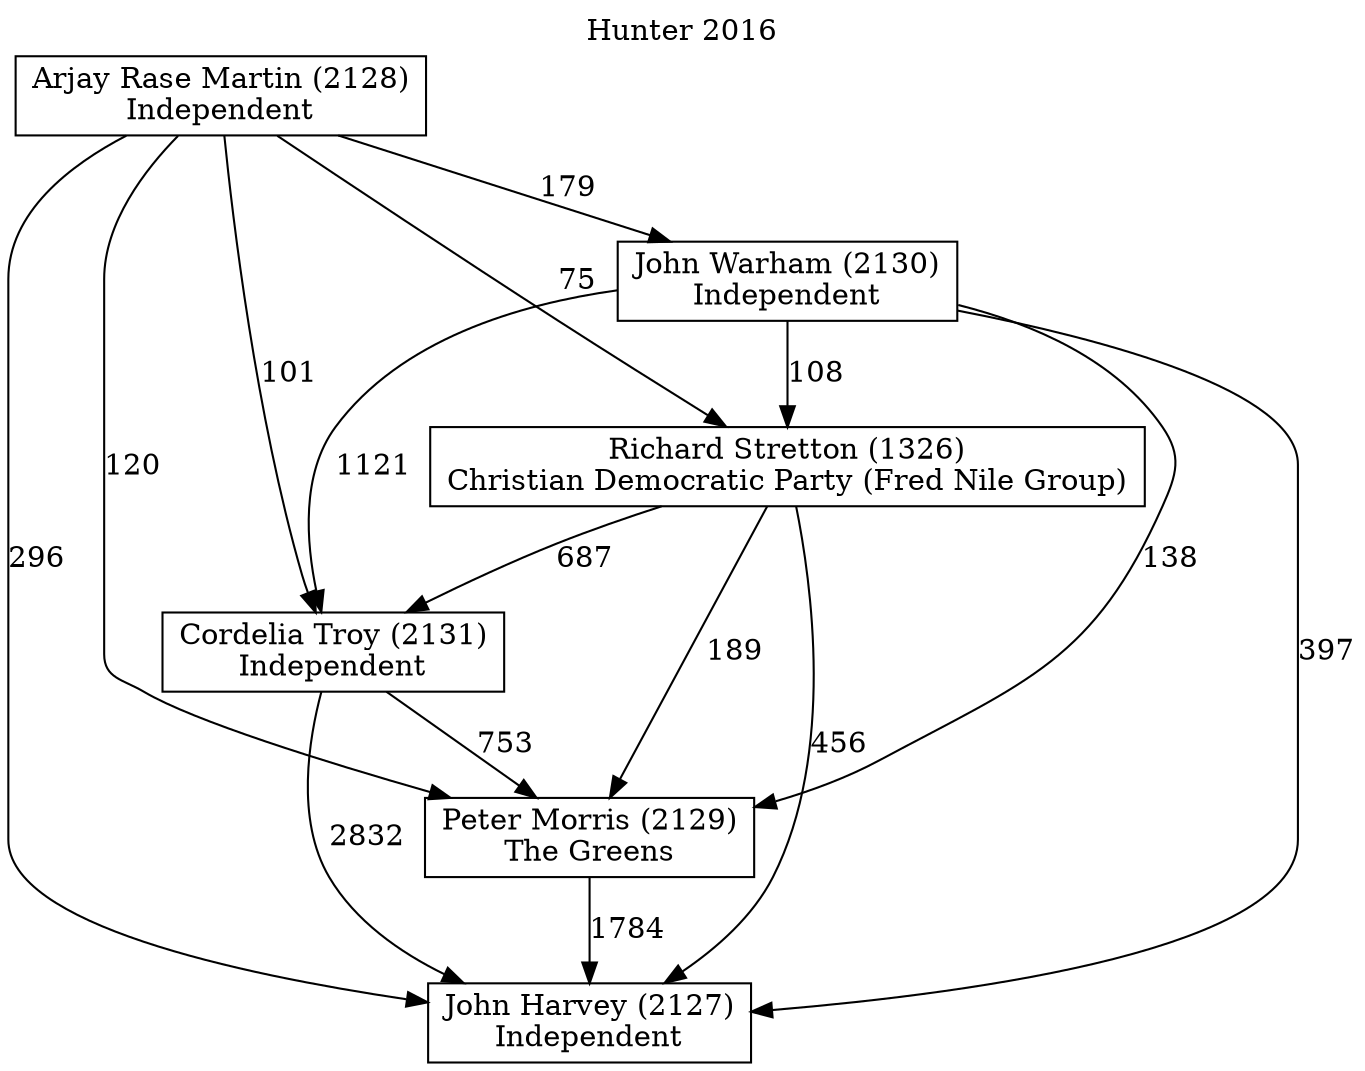 // House preference flow
digraph "John Harvey (2127)_Hunter_2016" {
	graph [label="Hunter 2016" labelloc=t mclimit=10]
	node [shape=box]
	"Arjay Rase Martin (2128)" [label="Arjay Rase Martin (2128)
Independent"]
	"Cordelia Troy (2131)" [label="Cordelia Troy (2131)
Independent"]
	"John Harvey (2127)" [label="John Harvey (2127)
Independent"]
	"John Warham (2130)" [label="John Warham (2130)
Independent"]
	"Peter Morris (2129)" [label="Peter Morris (2129)
The Greens"]
	"Richard Stretton (1326)" [label="Richard Stretton (1326)
Christian Democratic Party (Fred Nile Group)"]
	"Arjay Rase Martin (2128)" -> "Cordelia Troy (2131)" [label=101]
	"Arjay Rase Martin (2128)" -> "John Harvey (2127)" [label=296]
	"Arjay Rase Martin (2128)" -> "John Warham (2130)" [label=179]
	"Arjay Rase Martin (2128)" -> "Peter Morris (2129)" [label=120]
	"Arjay Rase Martin (2128)" -> "Richard Stretton (1326)" [label=75]
	"Cordelia Troy (2131)" -> "John Harvey (2127)" [label=2832]
	"Cordelia Troy (2131)" -> "Peter Morris (2129)" [label=753]
	"John Warham (2130)" -> "Cordelia Troy (2131)" [label=1121]
	"John Warham (2130)" -> "John Harvey (2127)" [label=397]
	"John Warham (2130)" -> "Peter Morris (2129)" [label=138]
	"John Warham (2130)" -> "Richard Stretton (1326)" [label=108]
	"Peter Morris (2129)" -> "John Harvey (2127)" [label=1784]
	"Richard Stretton (1326)" -> "Cordelia Troy (2131)" [label=687]
	"Richard Stretton (1326)" -> "John Harvey (2127)" [label=456]
	"Richard Stretton (1326)" -> "Peter Morris (2129)" [label=189]
}
